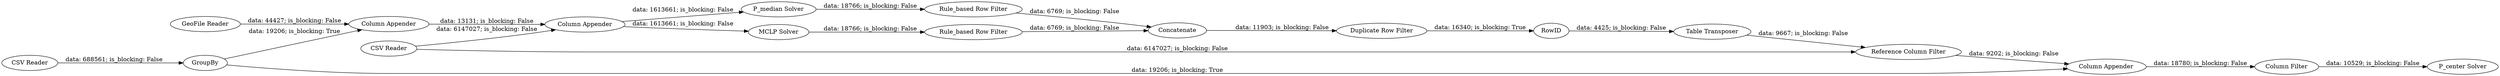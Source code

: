 digraph {
	"-3220725798317634068_10" [label=Concatenate]
	"-3220725798317634068_16" [label="Column Filter"]
	"-3220725798317634068_21" [label="MCLP Solver"]
	"-3220725798317634068_17" [label="P_center Solver"]
	"-3220725798317634068_2" [label="CSV Reader"]
	"-3220725798317634068_1" [label="GeoFile Reader"]
	"-3220725798317634068_13" [label="Table Transposer"]
	"-3220725798317634068_18" [label="P_median Solver"]
	"-3220725798317634068_11" [label="Duplicate Row Filter"]
	"-3220725798317634068_15" [label="Column Appender"]
	"-3220725798317634068_5" [label="Column Appender"]
	"-3220725798317634068_12" [label=RowID]
	"-3220725798317634068_4" [label=GroupBy]
	"-3220725798317634068_20" [label="Column Appender"]
	"-3220725798317634068_8" [label="Rule_based Row Filter"]
	"-3220725798317634068_9" [label="Rule_based Row Filter"]
	"-3220725798317634068_3" [label="CSV Reader"]
	"-3220725798317634068_14" [label="Reference Column Filter"]
	"-3220725798317634068_3" -> "-3220725798317634068_14" [label="data: 6147027; is_blocking: False"]
	"-3220725798317634068_15" -> "-3220725798317634068_16" [label="data: 18780; is_blocking: False"]
	"-3220725798317634068_11" -> "-3220725798317634068_12" [label="data: 16340; is_blocking: True"]
	"-3220725798317634068_14" -> "-3220725798317634068_15" [label="data: 9202; is_blocking: False"]
	"-3220725798317634068_12" -> "-3220725798317634068_13" [label="data: 4425; is_blocking: False"]
	"-3220725798317634068_16" -> "-3220725798317634068_17" [label="data: 10529; is_blocking: False"]
	"-3220725798317634068_20" -> "-3220725798317634068_18" [label="data: 1613661; is_blocking: False"]
	"-3220725798317634068_2" -> "-3220725798317634068_4" [label="data: 688561; is_blocking: False"]
	"-3220725798317634068_8" -> "-3220725798317634068_10" [label="data: 6769; is_blocking: False"]
	"-3220725798317634068_20" -> "-3220725798317634068_21" [label="data: 1613661; is_blocking: False"]
	"-3220725798317634068_5" -> "-3220725798317634068_20" [label="data: 13131; is_blocking: False"]
	"-3220725798317634068_9" -> "-3220725798317634068_10" [label="data: 6769; is_blocking: False"]
	"-3220725798317634068_4" -> "-3220725798317634068_5" [label="data: 19206; is_blocking: True"]
	"-3220725798317634068_1" -> "-3220725798317634068_5" [label="data: 44427; is_blocking: False"]
	"-3220725798317634068_10" -> "-3220725798317634068_11" [label="data: 11903; is_blocking: False"]
	"-3220725798317634068_13" -> "-3220725798317634068_14" [label="data: 9667; is_blocking: False"]
	"-3220725798317634068_21" -> "-3220725798317634068_9" [label="data: 18766; is_blocking: False"]
	"-3220725798317634068_18" -> "-3220725798317634068_8" [label="data: 18766; is_blocking: False"]
	"-3220725798317634068_4" -> "-3220725798317634068_15" [label="data: 19206; is_blocking: True"]
	"-3220725798317634068_3" -> "-3220725798317634068_20" [label="data: 6147027; is_blocking: False"]
	rankdir=LR
}
